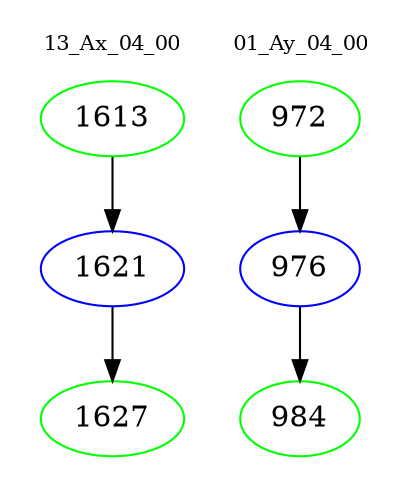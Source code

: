 digraph{
subgraph cluster_0 {
color = white
label = "13_Ax_04_00";
fontsize=10;
T0_1613 [label="1613", color="green"]
T0_1613 -> T0_1621 [color="black"]
T0_1621 [label="1621", color="blue"]
T0_1621 -> T0_1627 [color="black"]
T0_1627 [label="1627", color="green"]
}
subgraph cluster_1 {
color = white
label = "01_Ay_04_00";
fontsize=10;
T1_972 [label="972", color="green"]
T1_972 -> T1_976 [color="black"]
T1_976 [label="976", color="blue"]
T1_976 -> T1_984 [color="black"]
T1_984 [label="984", color="green"]
}
}
